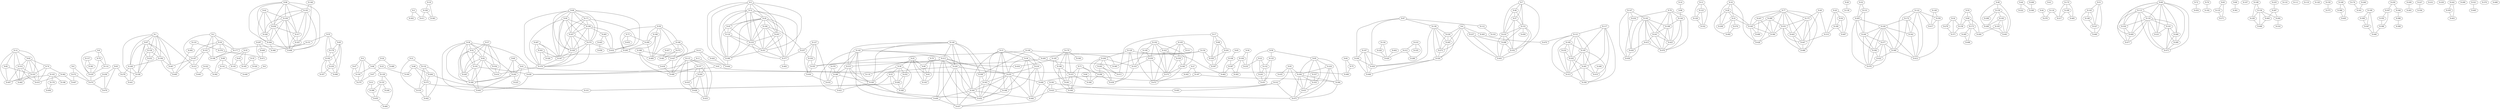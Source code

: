 graph G {
    "N-0";
    "N-1";
    "N-2";
    "N-3";
    "N-4";
    "N-5";
    "N-6";
    "N-7";
    "N-8";
    "N-9";
    "N-10";
    "N-11";
    "N-12";
    "N-13";
    "N-14";
    "N-15";
    "N-16";
    "N-17";
    "N-18";
    "N-19";
    "N-20";
    "N-21";
    "N-22";
    "N-23";
    "N-24";
    "N-25";
    "N-26";
    "N-27";
    "N-28";
    "N-29";
    "N-30";
    "N-31";
    "N-32";
    "N-33";
    "N-34";
    "N-35";
    "N-36";
    "N-37";
    "N-38";
    "N-39";
    "N-40";
    "N-41";
    "N-42";
    "N-43";
    "N-44";
    "N-45";
    "N-46";
    "N-47";
    "N-48";
    "N-49";
    "N-50";
    "N-51";
    "N-52";
    "N-53";
    "N-54";
    "N-55";
    "N-56";
    "N-57";
    "N-58";
    "N-59";
    "N-60";
    "N-61";
    "N-62";
    "N-63";
    "N-64";
    "N-65";
    "N-66";
    "N-67";
    "N-68";
    "N-69";
    "N-70";
    "N-71";
    "N-72";
    "N-73";
    "N-74";
    "N-75";
    "N-76";
    "N-77";
    "N-78";
    "N-79";
    "N-80";
    "N-81";
    "N-82";
    "N-83";
    "N-84";
    "N-85";
    "N-86";
    "N-87";
    "N-88";
    "N-89";
    "N-90";
    "N-91";
    "N-92";
    "N-93";
    "N-94";
    "N-95";
    "N-96";
    "N-97";
    "N-98";
    "N-99";
    "N-100";
    "N-101";
    "N-102";
    "N-103";
    "N-104";
    "N-105";
    "N-106";
    "N-107";
    "N-108";
    "N-109";
    "N-110";
    "N-111";
    "N-112";
    "N-113";
    "N-114";
    "N-115";
    "N-116";
    "N-117";
    "N-118";
    "N-119";
    "N-120";
    "N-121";
    "N-122";
    "N-123";
    "N-124";
    "N-125";
    "N-126";
    "N-127";
    "N-128";
    "N-129";
    "N-130";
    "N-131";
    "N-132";
    "N-133";
    "N-134";
    "N-135";
    "N-136";
    "N-137";
    "N-138";
    "N-139";
    "N-140";
    "N-141";
    "N-142";
    "N-143";
    "N-144";
    "N-145";
    "N-146";
    "N-147";
    "N-148";
    "N-149";
    "N-150";
    "N-151";
    "N-152";
    "N-153";
    "N-154";
    "N-155";
    "N-156";
    "N-157";
    "N-158";
    "N-159";
    "N-160";
    "N-161";
    "N-162";
    "N-163";
    "N-164";
    "N-165";
    "N-166";
    "N-167";
    "N-168";
    "N-169";
    "N-170";
    "N-171";
    "N-172";
    "N-173";
    "N-174";
    "N-175";
    "N-176";
    "N-177";
    "N-178";
    "N-179";
    "N-180";
    "N-181";
    "N-182";
    "N-183";
    "N-184";
    "N-185";
    "N-186";
    "N-187";
    "N-188";
    "N-189";
    "N-190";
    "N-191";
    "N-192";
    "N-193";
    "N-194";
    "N-195";
    "N-196";
    "N-197";
    "N-198";
    "N-199";
    "N-200";
    "N-201";
    "N-202";
    "N-203";
    "N-204";
    "N-205";
    "N-206";
    "N-207";
    "N-208";
    "N-209";
    "N-210";
    "N-211";
    "N-212";
    "N-213";
    "N-214";
    "N-215";
    "N-216";
    "N-217";
    "N-218";
    "N-219";
    "N-220";
    "N-221";
    "N-222";
    "N-223";
    "N-224";
    "N-225";
    "N-226";
    "N-227";
    "N-228";
    "N-229";
    "N-230";
    "N-231";
    "N-232";
    "N-233";
    "N-234";
    "N-235";
    "N-236";
    "N-237";
    "N-238";
    "N-239";
    "N-240";
    "N-241";
    "N-242";
    "N-243";
    "N-244";
    "N-245";
    "N-246";
    "N-247";
    "N-248";
    "N-249";
    "N-250";
    "N-251";
    "N-252";
    "N-253";
    "N-254";
    "N-255";
    "N-256";
    "N-257";
    "N-258";
    "N-259";
    "N-260";
    "N-261";
    "N-262";
    "N-263";
    "N-264";
    "N-265";
    "N-266";
    "N-267";
    "N-268";
    "N-269";
    "N-270";
    "N-271";
    "N-272";
    "N-273";
    "N-274";
    "N-275";
    "N-276";
    "N-277";
    "N-278";
    "N-279";
    "N-280";
    "N-281";
    "N-282";
    "N-283";
    "N-284";
    "N-285";
    "N-286";
    "N-287";
    "N-288";
    "N-289";
    "N-290";
    "N-291";
    "N-292";
    "N-293";
    "N-294";
    "N-295";
    "N-296";
    "N-297";
    "N-298";
    "N-299";
    "N-300";
    "N-301";
    "N-302";
    "N-303";
    "N-304";
    "N-305";
    "N-306";
    "N-307";
    "N-308";
    "N-309";
    "N-310";
    "N-311";
    "N-312";
    "N-313";
    "N-314";
    "N-315";
    "N-316";
    "N-317";
    "N-318";
    "N-319";
    "N-320";
    "N-321";
    "N-322";
    "N-323";
    "N-324";
    "N-325";
    "N-326";
    "N-327";
    "N-328";
    "N-329";
    "N-330";
    "N-331";
    "N-332";
    "N-333";
    "N-334";
    "N-335";
    "N-336";
    "N-337";
    "N-338";
    "N-339";
    "N-340";
    "N-341";
    "N-342";
    "N-343";
    "N-344";
    "N-345";
    "N-346";
    "N-347";
    "N-348";
    "N-349";
    "N-350";
    "N-351";
    "N-352";
    "N-353";
    "N-354";
    "N-355";
    "N-356";
    "N-357";
    "N-358";
    "N-359";
    "N-360";
    "N-361";
    "N-362";
    "N-363";
    "N-364";
    "N-365";
    "N-366";
    "N-367";
    "N-368";
    "N-369";
    "N-370";
    "N-371";
    "N-372";
    "N-373";
    "N-374";
    "N-375";
    "N-376";
    "N-377";
    "N-378";
    "N-379";
    "N-380";
    "N-381";
    "N-382";
    "N-383";
    "N-384";
    "N-385";
    "N-386";
    "N-387";
    "N-388";
    "N-389";
    "N-390";
    "N-391";
    "N-392";
    "N-393";
    "N-394";
    "N-395";
    "N-396";
    "N-397";
    "N-398";
    "N-399";
    "N-400";
    "N-401";
    "N-402";
    "N-403";
    "N-404";
    "N-405";
    "N-406";
    "N-407";
    "N-408";
    "N-409";
    "N-410";
    "N-411";
    "N-412";
    "N-413";
    "N-414";
    "N-415";
    "N-416";
    "N-417";
    "N-418";
    "N-419";
    "N-420";
    "N-421";
    "N-422";
    "N-423";
    "N-424";
    "N-425";
    "N-426";
    "N-427";
    "N-428";
    "N-429";
    "N-430";
    "N-431";
    "N-432";
    "N-433";
    "N-434";
    "N-435";
    "N-436";
    "N-437";
    "N-438";
    "N-439";
    "N-440";
    "N-441";
    "N-442";
    "N-443";
    "N-444";
    "N-445";
    "N-446";
    "N-447";
    "N-448";
    "N-449";
    "N-450";
    "N-451";
    "N-452";
    "N-453";
    "N-454";
    "N-455";
    "N-456";
    "N-457";
    "N-458";
    "N-459";
    "N-460";
    "N-461";
    "N-462";
    "N-463";
    "N-464";
    "N-465";
    "N-466";
    "N-467";
    "N-468";
    "N-469";
    "N-470";
    "N-471";
    "N-472";
    "N-473";
    "N-474";
    "N-475";
    "N-476";
    "N-477";
    "N-478";
    "N-479";
    "N-480";
    "N-481";
    "N-482";
    "N-483";
    "N-484";
    "N-485";
    "N-486";
    "N-487";
    "N-488";
    "N-489";
    "N-490";
    "N-491";
    "N-492";
    "N-493";
    "N-494";
    "N-495";
    "N-496";
    "N-497";
    "N-498";
    "N-499";
    "N-0" -- "N-372";
    "N-0" -- "N-474";
    "N-1" -- "N-97";
    "N-1" -- "N-130";
    "N-1" -- "N-194";
    "N-1" -- "N-215";
    "N-1" -- "N-248";
    "N-1" -- "N-253";
    "N-1" -- "N-338";
    "N-1" -- "N-467";
    "N-2" -- "N-30";
    "N-2" -- "N-101";
    "N-2" -- "N-167";
    "N-2" -- "N-177";
    "N-2" -- "N-196";
    "N-3" -- "N-303";
    "N-3" -- "N-411";
    "N-4" -- "N-47";
    "N-4" -- "N-86";
    "N-4" -- "N-104";
    "N-4" -- "N-270";
    "N-5" -- "N-12";
    "N-5" -- "N-29";
    "N-5" -- "N-203";
    "N-5" -- "N-218";
    "N-5" -- "N-251";
    "N-5" -- "N-390";
    "N-5" -- "N-444";
    "N-6" -- "N-226";
    "N-6" -- "N-237";
    "N-6" -- "N-265";
    "N-6" -- "N-273";
    "N-6" -- "N-363";
    "N-6" -- "N-401";
    "N-7" -- "N-46";
    "N-7" -- "N-57";
    "N-7" -- "N-153";
    "N-7" -- "N-219";
    "N-7" -- "N-352";
    "N-8" -- "N-448";
    "N-9" -- "N-79";
    "N-9" -- "N-114";
    "N-9" -- "N-429";
    "N-10" -- "N-88";
    "N-11" -- "N-81";
    "N-11" -- "N-438";
    "N-12" -- "N-29";
    "N-12" -- "N-45";
    "N-12" -- "N-124";
    "N-12" -- "N-203";
    "N-12" -- "N-218";
    "N-12" -- "N-251";
    "N-12" -- "N-377";
    "N-12" -- "N-390";
    "N-13" -- "N-123";
    "N-13" -- "N-126";
    "N-13" -- "N-332";
    "N-14" -- "N-62";
    "N-14" -- "N-82";
    "N-14" -- "N-314";
    "N-14" -- "N-333";
    "N-14" -- "N-482";
    "N-14" -- "N-497";
    "N-15" -- "N-36";
    "N-15" -- "N-216";
    "N-15" -- "N-255";
    "N-15" -- "N-343";
    "N-15" -- "N-344";
    "N-15" -- "N-348";
    "N-15" -- "N-452";
    "N-16" -- "N-28";
    "N-16" -- "N-33";
    "N-16" -- "N-208";
    "N-16" -- "N-428";
    "N-17" -- "N-98";
    "N-17" -- "N-291";
    "N-17" -- "N-359";
    "N-17" -- "N-413";
    "N-18" -- "N-336";
    "N-18" -- "N-383";
    "N-19" -- "N-165";
    "N-19" -- "N-320";
    "N-20" -- "N-54";
    "N-20" -- "N-180";
    "N-20" -- "N-214";
    "N-20" -- "N-487";
    "N-21" -- "N-132";
    "N-21" -- "N-310";
    "N-22" -- "N-152";
    "N-22" -- "N-201";
    "N-22" -- "N-233";
    "N-23" -- "N-67";
    "N-23" -- "N-304";
    "N-24" -- "N-86";
    "N-24" -- "N-489";
    "N-25" -- "N-39";
    "N-25" -- "N-90";
    "N-25" -- "N-91";
    "N-25" -- "N-163";
    "N-25" -- "N-252";
    "N-26" -- "N-138";
    "N-27" -- "N-187";
    "N-27" -- "N-302";
    "N-28" -- "N-33";
    "N-28" -- "N-208";
    "N-28" -- "N-345";
    "N-28" -- "N-492";
    "N-29" -- "N-45";
    "N-29" -- "N-124";
    "N-29" -- "N-184";
    "N-29" -- "N-203";
    "N-29" -- "N-218";
    "N-29" -- "N-251";
    "N-29" -- "N-377";
    "N-29" -- "N-390";
    "N-30" -- "N-101";
    "N-30" -- "N-167";
    "N-30" -- "N-177";
    "N-30" -- "N-196";
    "N-30" -- "N-376";
    "N-31" -- "N-396";
    "N-31" -- "N-455";
    "N-32" -- "N-131";
    "N-32" -- "N-205";
    "N-33" -- "N-208";
    "N-33" -- "N-345";
    "N-33" -- "N-374";
    "N-33" -- "N-492";
    "N-34" -- "N-158";
    "N-34" -- "N-279";
    "N-34" -- "N-371";
    "N-35" -- "N-43";
    "N-35" -- "N-145";
    "N-35" -- "N-165";
    "N-36" -- "N-216";
    "N-36" -- "N-255";
    "N-36" -- "N-348";
    "N-36" -- "N-406";
    "N-36" -- "N-440";
    "N-37" -- "N-52";
    "N-37" -- "N-92";
    "N-37" -- "N-245";
    "N-37" -- "N-354";
    "N-37" -- "N-414";
    "N-38" -- "N-52";
    "N-38" -- "N-92";
    "N-38" -- "N-191";
    "N-38" -- "N-202";
    "N-38" -- "N-245";
    "N-38" -- "N-399";
    "N-38" -- "N-438";
    "N-38" -- "N-463";
    "N-39" -- "N-53";
    "N-39" -- "N-118";
    "N-39" -- "N-252";
    "N-39" -- "N-282";
    "N-39" -- "N-349";
    "N-40" -- "N-222";
    "N-40" -- "N-360";
    "N-42" -- "N-236";
    "N-42" -- "N-254";
    "N-42" -- "N-328";
    "N-42" -- "N-364";
    "N-43" -- "N-145";
    "N-43" -- "N-165";
    "N-44" -- "N-276";
    "N-45" -- "N-124";
    "N-45" -- "N-218";
    "N-45" -- "N-390";
    "N-46" -- "N-57";
    "N-46" -- "N-153";
    "N-46" -- "N-219";
    "N-47" -- "N-104";
    "N-47" -- "N-270";
    "N-48" -- "N-159";
    "N-48" -- "N-260";
    "N-48" -- "N-491";
    "N-49" -- "N-175";
    "N-49" -- "N-214";
    "N-49" -- "N-447";
    "N-50" -- "N-80";
    "N-50" -- "N-158";
    "N-50" -- "N-173";
    "N-51" -- "N-143";
    "N-51" -- "N-327";
    "N-51" -- "N-460";
    "N-52" -- "N-92";
    "N-52" -- "N-191";
    "N-52" -- "N-245";
    "N-52" -- "N-399";
    "N-53" -- "N-282";
    "N-53" -- "N-331";
    "N-53" -- "N-349";
    "N-54" -- "N-180";
    "N-54" -- "N-487";
    "N-55" -- "N-65";
    "N-55" -- "N-151";
    "N-55" -- "N-178";
    "N-55" -- "N-192";
    "N-56" -- "N-164";
    "N-56" -- "N-233";
    "N-57" -- "N-153";
    "N-57" -- "N-219";
    "N-57" -- "N-352";
    "N-58" -- "N-166";
    "N-58" -- "N-168";
    "N-58" -- "N-272";
    "N-58" -- "N-290";
    "N-58" -- "N-295";
    "N-58" -- "N-469";
    "N-59" -- "N-95";
    "N-59" -- "N-125";
    "N-59" -- "N-451";
    "N-60" -- "N-61";
    "N-60" -- "N-202";
    "N-60" -- "N-399";
    "N-61" -- "N-118";
    "N-61" -- "N-202";
    "N-61" -- "N-225";
    "N-62" -- "N-74";
    "N-62" -- "N-314";
    "N-62" -- "N-333";
    "N-62" -- "N-410";
    "N-62" -- "N-482";
    "N-63" -- "N-256";
    "N-63" -- "N-278";
    "N-63" -- "N-479";
    "N-64" -- "N-75";
    "N-64" -- "N-480";
    "N-65" -- "N-178";
    "N-65" -- "N-192";
    "N-65" -- "N-230";
    "N-65" -- "N-496";
    "N-66" -- "N-264";
    "N-66" -- "N-275";
    "N-66" -- "N-304";
    "N-67" -- "N-270";
    "N-68" -- "N-94";
    "N-68" -- "N-171";
    "N-68" -- "N-199";
    "N-68" -- "N-207";
    "N-68" -- "N-274";
    "N-68" -- "N-329";
    "N-68" -- "N-347";
    "N-68" -- "N-379";
    "N-68" -- "N-432";
    "N-69" -- "N-113";
    "N-69" -- "N-120";
    "N-69" -- "N-161";
    "N-69" -- "N-221";
    "N-69" -- "N-268";
    "N-69" -- "N-280";
    "N-69" -- "N-334";
    "N-69" -- "N-400";
    "N-69" -- "N-473";
    "N-70" -- "N-90";
    "N-70" -- "N-91";
    "N-70" -- "N-163";
    "N-70" -- "N-450";
    "N-71" -- "N-223";
    "N-71" -- "N-296";
    "N-71" -- "N-300";
    "N-71" -- "N-306";
    "N-72" -- "N-454";
    "N-73" -- "N-290";
    "N-73" -- "N-295";
    "N-73" -- "N-453";
    "N-74" -- "N-333";
    "N-74" -- "N-362";
    "N-74" -- "N-410";
    "N-75" -- "N-480";
    "N-76" -- "N-182";
    "N-77" -- "N-175";
    "N-77" -- "N-247";
    "N-77" -- "N-289";
    "N-77" -- "N-345";
    "N-77" -- "N-351";
    "N-77" -- "N-384";
    "N-77" -- "N-443";
    "N-77" -- "N-447";
    "N-77" -- "N-486";
    "N-78" -- "N-144";
    "N-78" -- "N-188";
    "N-78" -- "N-234";
    "N-78" -- "N-241";
    "N-78" -- "N-425";
    "N-78" -- "N-478";
    "N-79" -- "N-114";
    "N-79" -- "N-429";
    "N-80" -- "N-158";
    "N-80" -- "N-173";
    "N-80" -- "N-284";
    "N-81" -- "N-438";
    "N-81" -- "N-480";
    "N-82" -- "N-333";
    "N-82" -- "N-497";
    "N-83" -- "N-135";
    "N-83" -- "N-271";
    "N-84" -- "N-306";
    "N-85" -- "N-106";
    "N-86" -- "N-104";
    "N-86" -- "N-139";
    "N-87" -- "N-112";
    "N-87" -- "N-136";
    "N-87" -- "N-244";
    "N-87" -- "N-459";
    "N-88" -- "N-144";
    "N-89" -- "N-361";
    "N-90" -- "N-91";
    "N-90" -- "N-163";
    "N-91" -- "N-163";
    "N-92" -- "N-191";
    "N-92" -- "N-245";
    "N-92" -- "N-354";
    "N-92" -- "N-399";
    "N-92" -- "N-414";
    "N-93" -- "N-294";
    "N-93" -- "N-312";
    "N-93" -- "N-431";
    "N-93" -- "N-435";
    "N-94" -- "N-199";
    "N-94" -- "N-207";
    "N-94" -- "N-274";
    "N-94" -- "N-329";
    "N-94" -- "N-347";
    "N-94" -- "N-379";
    "N-95" -- "N-224";
    "N-95" -- "N-294";
    "N-95" -- "N-353";
    "N-95" -- "N-394";
    "N-95" -- "N-431";
    "N-96" -- "N-181";
    "N-96" -- "N-236";
    "N-96" -- "N-254";
    "N-96" -- "N-317";
    "N-96" -- "N-328";
    "N-96" -- "N-364";
    "N-96" -- "N-408";
    "N-97" -- "N-130";
    "N-97" -- "N-194";
    "N-97" -- "N-248";
    "N-97" -- "N-253";
    "N-97" -- "N-338";
    "N-97" -- "N-467";
    "N-98" -- "N-291";
    "N-98" -- "N-359";
    "N-98" -- "N-397";
    "N-99" -- "N-141";
    "N-99" -- "N-145";
    "N-99" -- "N-392";
    "N-100" -- "N-200";
    "N-100" -- "N-309";
    "N-100" -- "N-355";
    "N-100" -- "N-385";
    "N-101" -- "N-167";
    "N-101" -- "N-196";
    "N-101" -- "N-215";
    "N-102" -- "N-109";
    "N-102" -- "N-250";
    "N-102" -- "N-323";
    "N-102" -- "N-365";
    "N-102" -- "N-373";
    "N-102" -- "N-472";
    "N-103" -- "N-176";
    "N-103" -- "N-198";
    "N-103" -- "N-494";
    "N-103" -- "N-497";
    "N-104" -- "N-270";
    "N-105" -- "N-311";
    "N-105" -- "N-323";
    "N-105" -- "N-339";
    "N-105" -- "N-365";
    "N-105" -- "N-373";
    "N-106" -- "N-387";
    "N-106" -- "N-462";
    "N-108" -- "N-156";
    "N-108" -- "N-238";
    "N-109" -- "N-250";
    "N-109" -- "N-319";
    "N-112" -- "N-318";
    "N-113" -- "N-120";
    "N-113" -- "N-221";
    "N-113" -- "N-334";
    "N-113" -- "N-400";
    "N-113" -- "N-473";
    "N-113" -- "N-477";
    "N-114" -- "N-429";
    "N-115" -- "N-157";
    "N-115" -- "N-204";
    "N-115" -- "N-416";
    "N-115" -- "N-426";
    "N-115" -- "N-433";
    "N-115" -- "N-488";
    "N-116" -- "N-217";
    "N-116" -- "N-276";
    "N-117" -- "N-121";
    "N-117" -- "N-195";
    "N-117" -- "N-281";
    "N-117" -- "N-358";
    "N-117" -- "N-419";
    "N-120" -- "N-161";
    "N-120" -- "N-221";
    "N-120" -- "N-268";
    "N-120" -- "N-334";
    "N-120" -- "N-400";
    "N-120" -- "N-473";
    "N-120" -- "N-477";
    "N-121" -- "N-160";
    "N-121" -- "N-195";
    "N-121" -- "N-243";
    "N-121" -- "N-281";
    "N-121" -- "N-313";
    "N-121" -- "N-470";
    "N-122" -- "N-172";
    "N-122" -- "N-258";
    "N-122" -- "N-342";
    "N-122" -- "N-369";
    "N-122" -- "N-412";
    "N-122" -- "N-417";
    "N-123" -- "N-126";
    "N-123" -- "N-332";
    "N-124" -- "N-218";
    "N-124" -- "N-251";
    "N-124" -- "N-390";
    "N-125" -- "N-152";
    "N-125" -- "N-451";
    "N-126" -- "N-332";
    "N-127" -- "N-257";
    "N-127" -- "N-330";
    "N-127" -- "N-355";
    "N-127" -- "N-404";
    "N-127" -- "N-418";
    "N-129" -- "N-206";
    "N-129" -- "N-319";
    "N-129" -- "N-439";
    "N-129" -- "N-462";
    "N-130" -- "N-194";
    "N-130" -- "N-253";
    "N-130" -- "N-338";
    "N-131" -- "N-205";
    "N-131" -- "N-240";
    "N-132" -- "N-264";
    "N-132" -- "N-275";
    "N-132" -- "N-310";
    "N-132" -- "N-442";
    "N-133" -- "N-262";
    "N-133" -- "N-376";
    "N-134" -- "N-220";
    "N-134" -- "N-420";
    "N-135" -- "N-271";
    "N-136" -- "N-226";
    "N-136" -- "N-265";
    "N-136" -- "N-273";
    "N-136" -- "N-324";
    "N-136" -- "N-459";
    "N-137" -- "N-381";
    "N-137" -- "N-429";
    "N-139" -- "N-155";
    "N-139" -- "N-484";
    "N-140" -- "N-142";
    "N-140" -- "N-213";
    "N-140" -- "N-229";
    "N-140" -- "N-309";
    "N-140" -- "N-315";
    "N-140" -- "N-343";
    "N-140" -- "N-395";
    "N-140" -- "N-452";
    "N-141" -- "N-392";
    "N-141" -- "N-448";
    "N-142" -- "N-213";
    "N-142" -- "N-229";
    "N-142" -- "N-315";
    "N-142" -- "N-380";
    "N-142" -- "N-395";
    "N-142" -- "N-409";
    "N-142" -- "N-421";
    "N-143" -- "N-148";
    "N-143" -- "N-327";
    "N-143" -- "N-460";
    "N-144" -- "N-188";
    "N-144" -- "N-425";
    "N-144" -- "N-478";
    "N-146" -- "N-181";
    "N-146" -- "N-325";
    "N-147" -- "N-162";
    "N-147" -- "N-234";
    "N-147" -- "N-430";
    "N-147" -- "N-436";
    "N-148" -- "N-327";
    "N-149" -- "N-258";
    "N-149" -- "N-417";
    "N-150" -- "N-375";
    "N-151" -- "N-177";
    "N-151" -- "N-366";
    "N-152" -- "N-201";
    "N-152" -- "N-451";
    "N-153" -- "N-219";
    "N-153" -- "N-298";
    "N-153" -- "N-352";
    "N-153" -- "N-401";
    "N-153" -- "N-456";
    "N-154" -- "N-200";
    "N-154" -- "N-359";
    "N-154" -- "N-385";
    "N-154" -- "N-397";
    "N-155" -- "N-249";
    "N-155" -- "N-396";
    "N-155" -- "N-455";
    "N-156" -- "N-238";
    "N-156" -- "N-292";
    "N-156" -- "N-464";
    "N-156" -- "N-468";
    "N-157" -- "N-204";
    "N-157" -- "N-426";
    "N-157" -- "N-433";
    "N-157" -- "N-488";
    "N-158" -- "N-371";
    "N-159" -- "N-183";
    "N-159" -- "N-260";
    "N-159" -- "N-288";
    "N-159" -- "N-491";
    "N-160" -- "N-195";
    "N-160" -- "N-232";
    "N-160" -- "N-243";
    "N-160" -- "N-313";
    "N-161" -- "N-221";
    "N-161" -- "N-268";
    "N-161" -- "N-280";
    "N-161" -- "N-473";
    "N-162" -- "N-188";
    "N-162" -- "N-241";
    "N-162" -- "N-415";
    "N-162" -- "N-425";
    "N-162" -- "N-430";
    "N-162" -- "N-436";
    "N-162" -- "N-478";
    "N-164" -- "N-233";
    "N-164" -- "N-387";
    "N-164" -- "N-393";
    "N-166" -- "N-272";
    "N-166" -- "N-427";
    "N-166" -- "N-469";
    "N-166" -- "N-481";
    "N-167" -- "N-215";
    "N-167" -- "N-467";
    "N-167" -- "N-495";
    "N-168" -- "N-290";
    "N-168" -- "N-295";
    "N-168" -- "N-469";
    "N-169" -- "N-368";
    "N-169" -- "N-405";
    "N-170" -- "N-189";
    "N-170" -- "N-217";
    "N-170" -- "N-485";
    "N-171" -- "N-199";
    "N-171" -- "N-207";
    "N-171" -- "N-274";
    "N-171" -- "N-329";
    "N-171" -- "N-432";
    "N-172" -- "N-228";
    "N-172" -- "N-342";
    "N-172" -- "N-369";
    "N-172" -- "N-412";
    "N-173" -- "N-284";
    "N-173" -- "N-285";
    "N-173" -- "N-499";
    "N-174" -- "N-341";
    "N-175" -- "N-351";
    "N-175" -- "N-443";
    "N-175" -- "N-447";
    "N-175" -- "N-486";
    "N-176" -- "N-494";
    "N-177" -- "N-196";
    "N-178" -- "N-192";
    "N-178" -- "N-496";
    "N-179" -- "N-185";
    "N-179" -- "N-186";
    "N-179" -- "N-223";
    "N-179" -- "N-261";
    "N-179" -- "N-340";
    "N-180" -- "N-214";
    "N-180" -- "N-487";
    "N-181" -- "N-236";
    "N-181" -- "N-254";
    "N-181" -- "N-317";
    "N-181" -- "N-325";
    "N-181" -- "N-408";
    "N-183" -- "N-193";
    "N-183" -- "N-260";
    "N-183" -- "N-491";
    "N-184" -- "N-203";
    "N-184" -- "N-218";
    "N-184" -- "N-251";
    "N-184" -- "N-257";
    "N-184" -- "N-377";
    "N-185" -- "N-186";
    "N-185" -- "N-261";
    "N-185" -- "N-450";
    "N-186" -- "N-223";
    "N-186" -- "N-261";
    "N-186" -- "N-300";
    "N-187" -- "N-394";
    "N-187" -- "N-406";
    "N-188" -- "N-241";
    "N-188" -- "N-425";
    "N-188" -- "N-478";
    "N-189" -- "N-217";
    "N-189" -- "N-485";
    "N-190" -- "N-308";
    "N-190" -- "N-367";
    "N-190" -- "N-446";
    "N-191" -- "N-245";
    "N-191" -- "N-399";
    "N-191" -- "N-438";
    "N-191" -- "N-463";
    "N-192" -- "N-230";
    "N-192" -- "N-357";
    "N-192" -- "N-496";
    "N-193" -- "N-284";
    "N-193" -- "N-491";
    "N-194" -- "N-248";
    "N-194" -- "N-467";
    "N-194" -- "N-495";
    "N-195" -- "N-243";
    "N-195" -- "N-281";
    "N-195" -- "N-313";
    "N-195" -- "N-358";
    "N-195" -- "N-419";
    "N-197" -- "N-244";
    "N-197" -- "N-420";
    "N-197" -- "N-459";
    "N-197" -- "N-466";
    "N-199" -- "N-207";
    "N-199" -- "N-274";
    "N-199" -- "N-283";
    "N-199" -- "N-329";
    "N-199" -- "N-432";
    "N-200" -- "N-355";
    "N-200" -- "N-385";
    "N-201" -- "N-451";
    "N-202" -- "N-225";
    "N-202" -- "N-399";
    "N-202" -- "N-463";
    "N-203" -- "N-218";
    "N-203" -- "N-251";
    "N-203" -- "N-377";
    "N-204" -- "N-416";
    "N-204" -- "N-426";
    "N-204" -- "N-433";
    "N-205" -- "N-228";
    "N-205" -- "N-240";
    "N-205" -- "N-382";
    "N-205" -- "N-476";
    "N-206" -- "N-293";
    "N-206" -- "N-296";
    "N-206" -- "N-319";
    "N-206" -- "N-413";
    "N-206" -- "N-439";
    "N-207" -- "N-274";
    "N-207" -- "N-329";
    "N-207" -- "N-347";
    "N-207" -- "N-379";
    "N-209" -- "N-263";
    "N-210" -- "N-212";
    "N-210" -- "N-286";
    "N-210" -- "N-335";
    "N-211" -- "N-424";
    "N-211" -- "N-427";
    "N-211" -- "N-444";
    "N-211" -- "N-488";
    "N-212" -- "N-286";
    "N-212" -- "N-420";
    "N-213" -- "N-229";
    "N-213" -- "N-255";
    "N-213" -- "N-315";
    "N-213" -- "N-344";
    "N-213" -- "N-395";
    "N-213" -- "N-409";
    "N-213" -- "N-437";
    "N-213" -- "N-452";
    "N-214" -- "N-447";
    "N-215" -- "N-461";
    "N-216" -- "N-255";
    "N-216" -- "N-348";
    "N-216" -- "N-406";
    "N-216" -- "N-440";
    "N-218" -- "N-251";
    "N-218" -- "N-377";
    "N-218" -- "N-390";
    "N-219" -- "N-298";
    "N-219" -- "N-352";
    "N-219" -- "N-401";
    "N-220" -- "N-420";
    "N-223" -- "N-261";
    "N-223" -- "N-300";
    "N-223" -- "N-306";
    "N-224" -- "N-294";
    "N-224" -- "N-394";
    "N-224" -- "N-431";
    "N-224" -- "N-475";
    "N-226" -- "N-265";
    "N-226" -- "N-273";
    "N-226" -- "N-324";
    "N-227" -- "N-356";
    "N-228" -- "N-240";
    "N-228" -- "N-277";
    "N-228" -- "N-342";
    "N-228" -- "N-369";
    "N-228" -- "N-382";
    "N-228" -- "N-412";
    "N-228" -- "N-476";
    "N-229" -- "N-255";
    "N-229" -- "N-344";
    "N-229" -- "N-395";
    "N-229" -- "N-409";
    "N-229" -- "N-437";
    "N-230" -- "N-357";
    "N-230" -- "N-496";
    "N-232" -- "N-243";
    "N-232" -- "N-313";
    "N-234" -- "N-436";
    "N-235" -- "N-287";
    "N-236" -- "N-254";
    "N-236" -- "N-317";
    "N-236" -- "N-325";
    "N-236" -- "N-328";
    "N-236" -- "N-364";
    "N-236" -- "N-408";
    "N-237" -- "N-298";
    "N-237" -- "N-401";
    "N-238" -- "N-468";
    "N-240" -- "N-277";
    "N-240" -- "N-382";
    "N-240" -- "N-476";
    "N-241" -- "N-415";
    "N-241" -- "N-425";
    "N-241" -- "N-478";
    "N-242" -- "N-305";
    "N-242" -- "N-403";
    "N-243" -- "N-281";
    "N-243" -- "N-313";
    "N-243" -- "N-358";
    "N-244" -- "N-459";
    "N-244" -- "N-466";
    "N-245" -- "N-399";
    "N-246" -- "N-341";
    "N-247" -- "N-345";
    "N-247" -- "N-384";
    "N-247" -- "N-490";
    "N-248" -- "N-278";
    "N-248" -- "N-338";
    "N-248" -- "N-441";
    "N-250" -- "N-319";
    "N-250" -- "N-373";
    "N-250" -- "N-472";
    "N-251" -- "N-377";
    "N-251" -- "N-390";
    "N-252" -- "N-282";
    "N-252" -- "N-349";
    "N-253" -- "N-338";
    "N-254" -- "N-317";
    "N-254" -- "N-328";
    "N-254" -- "N-364";
    "N-254" -- "N-408";
    "N-255" -- "N-343";
    "N-255" -- "N-344";
    "N-255" -- "N-406";
    "N-255" -- "N-437";
    "N-255" -- "N-440";
    "N-255" -- "N-452";
    "N-256" -- "N-474";
    "N-256" -- "N-479";
    "N-257" -- "N-330";
    "N-257" -- "N-377";
    "N-258" -- "N-412";
    "N-258" -- "N-417";
    "N-259" -- "N-307";
    "N-259" -- "N-346";
    "N-260" -- "N-491";
    "N-261" -- "N-300";
    "N-262" -- "N-495";
    "N-264" -- "N-275";
    "N-264" -- "N-331";
    "N-265" -- "N-273";
    "N-265" -- "N-324";
    "N-266" -- "N-419";
    "N-267" -- "N-301";
    "N-267" -- "N-326";
    "N-267" -- "N-347";
    "N-267" -- "N-379";
    "N-268" -- "N-280";
    "N-268" -- "N-473";
    "N-269" -- "N-360";
    "N-272" -- "N-427";
    "N-272" -- "N-469";
    "N-272" -- "N-481";
    "N-273" -- "N-324";
    "N-274" -- "N-329";
    "N-274" -- "N-347";
    "N-274" -- "N-379";
    "N-274" -- "N-432";
    "N-275" -- "N-310";
    "N-275" -- "N-331";
    "N-275" -- "N-442";
    "N-277" -- "N-369";
    "N-277" -- "N-382";
    "N-277" -- "N-422";
    "N-277" -- "N-476";
    "N-278" -- "N-441";
    "N-279" -- "N-371";
    "N-280" -- "N-473";
    "N-281" -- "N-313";
    "N-281" -- "N-358";
    "N-281" -- "N-419";
    "N-282" -- "N-331";
    "N-282" -- "N-349";
    "N-283" -- "N-432";
    "N-283" -- "N-445";
    "N-285" -- "N-499";
    "N-287" -- "N-292";
    "N-287" -- "N-464";
    "N-289" -- "N-345";
    "N-289" -- "N-351";
    "N-289" -- "N-384";
    "N-289" -- "N-428";
    "N-290" -- "N-295";
    "N-290" -- "N-469";
    "N-291" -- "N-359";
    "N-291" -- "N-397";
    "N-292" -- "N-316";
    "N-293" -- "N-296";
    "N-293" -- "N-413";
    "N-293" -- "N-439";
    "N-294" -- "N-353";
    "N-294" -- "N-394";
    "N-294" -- "N-431";
    "N-294" -- "N-475";
    "N-295" -- "N-326";
    "N-295" -- "N-469";
    "N-296" -- "N-306";
    "N-296" -- "N-439";
    "N-297" -- "N-366";
    "N-297" -- "N-449";
    "N-297" -- "N-471";
    "N-298" -- "N-352";
    "N-298" -- "N-401";
    "N-301" -- "N-326";
    "N-301" -- "N-347";
    "N-301" -- "N-379";
    "N-305" -- "N-403";
    "N-307" -- "N-350";
    "N-307" -- "N-388";
    "N-308" -- "N-367";
    "N-309" -- "N-343";
    "N-309" -- "N-452";
    "N-310" -- "N-442";
    "N-312" -- "N-423";
    "N-312" -- "N-475";
    "N-312" -- "N-493";
    "N-313" -- "N-358";
    "N-314" -- "N-333";
    "N-314" -- "N-410";
    "N-314" -- "N-482";
    "N-314" -- "N-497";
    "N-315" -- "N-380";
    "N-315" -- "N-395";
    "N-315" -- "N-421";
    "N-315" -- "N-452";
    "N-317" -- "N-325";
    "N-317" -- "N-408";
    "N-319" -- "N-439";
    "N-321" -- "N-465";
    "N-322" -- "N-392";
    "N-322" -- "N-461";
    "N-323" -- "N-339";
    "N-323" -- "N-365";
    "N-323" -- "N-373";
    "N-323" -- "N-472";
    "N-324" -- "N-459";
    "N-324" -- "N-466";
    "N-325" -- "N-408";
    "N-327" -- "N-460";
    "N-328" -- "N-364";
    "N-329" -- "N-347";
    "N-329" -- "N-379";
    "N-330" -- "N-355";
    "N-330" -- "N-404";
    "N-333" -- "N-410";
    "N-333" -- "N-482";
    "N-333" -- "N-497";
    "N-334" -- "N-400";
    "N-334" -- "N-477";
    "N-336" -- "N-383";
    "N-336" -- "N-411";
    "N-337" -- "N-353";
    "N-338" -- "N-441";
    "N-339" -- "N-365";
    "N-339" -- "N-373";
    "N-342" -- "N-412";
    "N-343" -- "N-344";
    "N-343" -- "N-348";
    "N-343" -- "N-452";
    "N-344" -- "N-409";
    "N-344" -- "N-437";
    "N-344" -- "N-440";
    "N-344" -- "N-452";
    "N-345" -- "N-384";
    "N-345" -- "N-428";
    "N-345" -- "N-490";
    "N-346" -- "N-386";
    "N-347" -- "N-379";
    "N-348" -- "N-452";
    "N-350" -- "N-388";
    "N-351" -- "N-384";
    "N-351" -- "N-443";
    "N-351" -- "N-447";
    "N-351" -- "N-486";
    "N-352" -- "N-401";
    "N-353" -- "N-431";
    "N-354" -- "N-414";
    "N-355" -- "N-404";
    "N-359" -- "N-397";
    "N-362" -- "N-407";
    "N-362" -- "N-410";
    "N-363" -- "N-470";
    "N-364" -- "N-366";
    "N-364" -- "N-408";
    "N-365" -- "N-373";
    "N-365" -- "N-472";
    "N-367" -- "N-446";
    "N-368" -- "N-405";
    "N-369" -- "N-412";
    "N-369" -- "N-422";
    "N-372" -- "N-407";
    "N-372" -- "N-474";
    "N-373" -- "N-472";
    "N-374" -- "N-492";
    "N-376" -- "N-471";
    "N-377" -- "N-483";
    "N-378" -- "N-380";
    "N-378" -- "N-418";
    "N-379" -- "N-414";
    "N-380" -- "N-395";
    "N-380" -- "N-418";
    "N-380" -- "N-421";
    "N-381" -- "N-429";
    "N-382" -- "N-422";
    "N-382" -- "N-476";
    "N-384" -- "N-428";
    "N-386" -- "N-389";
    "N-387" -- "N-393";
    "N-387" -- "N-462";
    "N-388" -- "N-446";
    "N-390" -- "N-444";
    "N-391" -- "N-423";
    "N-391" -- "N-437";
    "N-391" -- "N-493";
    "N-394" -- "N-475";
    "N-395" -- "N-409";
    "N-395" -- "N-421";
    "N-396" -- "N-455";
    "N-398" -- "N-427";
    "N-398" -- "N-434";
    "N-398" -- "N-488";
    "N-399" -- "N-463";
    "N-400" -- "N-477";
    "N-402" -- "N-420";
    "N-404" -- "N-418";
    "N-406" -- "N-423";
    "N-406" -- "N-440";
    "N-409" -- "N-437";
    "N-415" -- "N-430";
    "N-415" -- "N-478";
    "N-416" -- "N-426";
    "N-422" -- "N-476";
    "N-423" -- "N-440";
    "N-423" -- "N-475";
    "N-424" -- "N-444";
    "N-425" -- "N-478";
    "N-426" -- "N-433";
    "N-427" -- "N-434";
    "N-427" -- "N-488";
    "N-429" -- "N-474";
    "N-430" -- "N-436";
    "N-431" -- "N-475";
    "N-434" -- "N-488";
    "N-438" -- "N-463";
    "N-443" -- "N-447";
    "N-443" -- "N-486";
    "N-445" -- "N-458";
    "N-447" -- "N-486";
    "N-449" -- "N-471";
    "N-455" -- "N-484";
    "N-457" -- "N-481";
    "N-459" -- "N-466";
    "N-464" -- "N-468";
    "N-467" -- "N-495";
    "N-474" -- "N-479";
}
